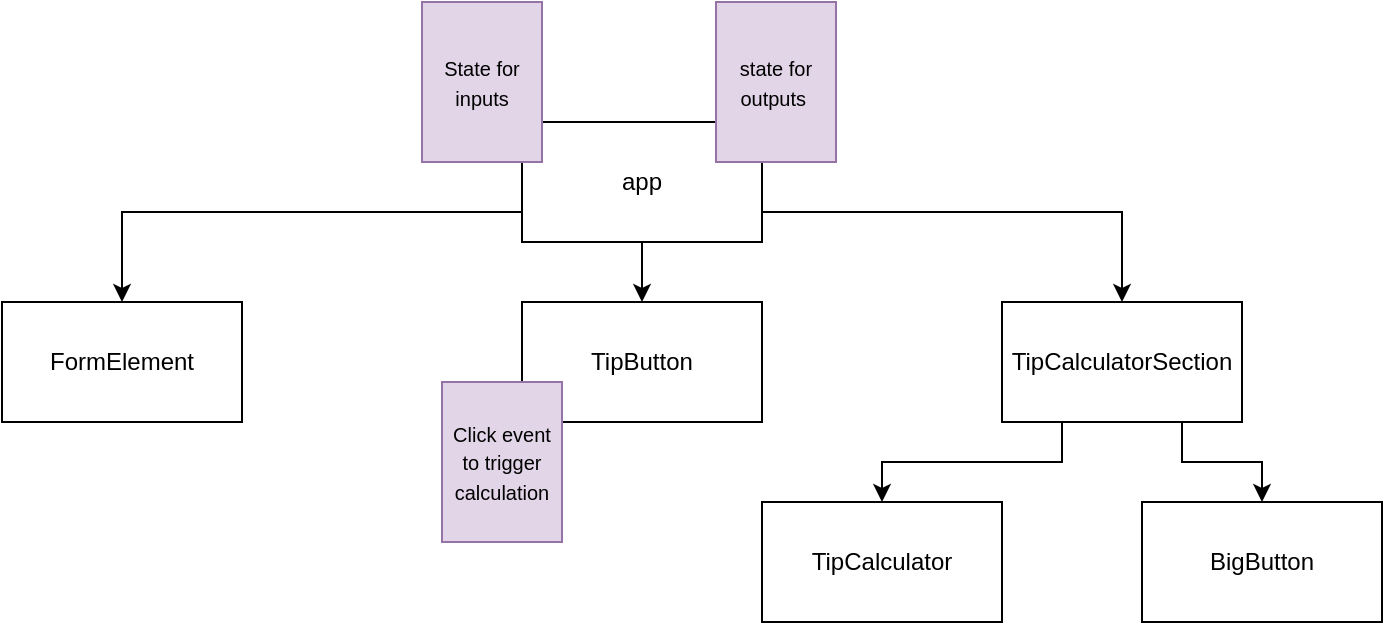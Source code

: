 <mxfile version="24.2.8" type="device">
  <diagram name="Page-1" id="UZokumLvXWKPv0_qn03o">
    <mxGraphModel dx="2048" dy="656" grid="1" gridSize="10" guides="1" tooltips="1" connect="1" arrows="1" fold="1" page="1" pageScale="1" pageWidth="827" pageHeight="1169" math="0" shadow="0">
      <root>
        <mxCell id="0" />
        <mxCell id="1" parent="0" />
        <mxCell id="OwVDjF8n8ooIj7u6XinN-11" style="edgeStyle=orthogonalEdgeStyle;rounded=0;orthogonalLoop=1;jettySize=auto;html=1;exitX=1;exitY=0.75;exitDx=0;exitDy=0;entryX=0.5;entryY=0;entryDx=0;entryDy=0;" edge="1" parent="1" source="OwVDjF8n8ooIj7u6XinN-3" target="OwVDjF8n8ooIj7u6XinN-6">
          <mxGeometry relative="1" as="geometry" />
        </mxCell>
        <mxCell id="OwVDjF8n8ooIj7u6XinN-12" style="edgeStyle=orthogonalEdgeStyle;rounded=0;orthogonalLoop=1;jettySize=auto;html=1;exitX=0.5;exitY=1;exitDx=0;exitDy=0;entryX=0.5;entryY=0;entryDx=0;entryDy=0;" edge="1" parent="1" source="OwVDjF8n8ooIj7u6XinN-3" target="OwVDjF8n8ooIj7u6XinN-7">
          <mxGeometry relative="1" as="geometry" />
        </mxCell>
        <mxCell id="OwVDjF8n8ooIj7u6XinN-3" value="app" style="rounded=0;whiteSpace=wrap;html=1;" vertex="1" parent="1">
          <mxGeometry x="-498" y="100" width="120" height="60" as="geometry" />
        </mxCell>
        <mxCell id="OwVDjF8n8ooIj7u6XinN-16" style="edgeStyle=orthogonalEdgeStyle;rounded=0;orthogonalLoop=1;jettySize=auto;html=1;exitX=0.75;exitY=1;exitDx=0;exitDy=0;entryX=0.5;entryY=0;entryDx=0;entryDy=0;" edge="1" parent="1" source="OwVDjF8n8ooIj7u6XinN-6" target="OwVDjF8n8ooIj7u6XinN-14">
          <mxGeometry relative="1" as="geometry" />
        </mxCell>
        <mxCell id="OwVDjF8n8ooIj7u6XinN-17" style="edgeStyle=orthogonalEdgeStyle;rounded=0;orthogonalLoop=1;jettySize=auto;html=1;exitX=0.25;exitY=1;exitDx=0;exitDy=0;entryX=0.5;entryY=0;entryDx=0;entryDy=0;" edge="1" parent="1" source="OwVDjF8n8ooIj7u6XinN-6" target="OwVDjF8n8ooIj7u6XinN-15">
          <mxGeometry relative="1" as="geometry" />
        </mxCell>
        <mxCell id="OwVDjF8n8ooIj7u6XinN-6" value="TipCalculatorSection" style="rounded=0;whiteSpace=wrap;html=1;" vertex="1" parent="1">
          <mxGeometry x="-258" y="190" width="120" height="60" as="geometry" />
        </mxCell>
        <mxCell id="OwVDjF8n8ooIj7u6XinN-7" value="TipButton" style="rounded=0;whiteSpace=wrap;html=1;" vertex="1" parent="1">
          <mxGeometry x="-498" y="190" width="120" height="60" as="geometry" />
        </mxCell>
        <mxCell id="OwVDjF8n8ooIj7u6XinN-8" value="FormElement" style="rounded=0;whiteSpace=wrap;html=1;" vertex="1" parent="1">
          <mxGeometry x="-758" y="190" width="120" height="60" as="geometry" />
        </mxCell>
        <mxCell id="OwVDjF8n8ooIj7u6XinN-13" style="edgeStyle=orthogonalEdgeStyle;rounded=0;orthogonalLoop=1;jettySize=auto;html=1;exitX=0;exitY=0.75;exitDx=0;exitDy=0;entryX=0.5;entryY=0;entryDx=0;entryDy=0;" edge="1" parent="1" source="OwVDjF8n8ooIj7u6XinN-3" target="OwVDjF8n8ooIj7u6XinN-8">
          <mxGeometry relative="1" as="geometry" />
        </mxCell>
        <mxCell id="OwVDjF8n8ooIj7u6XinN-14" value="BigButton" style="rounded=0;whiteSpace=wrap;html=1;" vertex="1" parent="1">
          <mxGeometry x="-188" y="290" width="120" height="60" as="geometry" />
        </mxCell>
        <mxCell id="OwVDjF8n8ooIj7u6XinN-15" value="TipCalculator" style="rounded=0;whiteSpace=wrap;html=1;" vertex="1" parent="1">
          <mxGeometry x="-378" y="290" width="120" height="60" as="geometry" />
        </mxCell>
        <mxCell id="OwVDjF8n8ooIj7u6XinN-18" value="&lt;font style=&quot;font-size: 10px;&quot;&gt;Click event to trigger calculation&lt;/font&gt;" style="text;html=1;align=center;verticalAlign=middle;whiteSpace=wrap;rounded=0;fillColor=#e1d5e7;strokeColor=#9673a6;" vertex="1" parent="1">
          <mxGeometry x="-538" y="230" width="60" height="80" as="geometry" />
        </mxCell>
        <mxCell id="OwVDjF8n8ooIj7u6XinN-19" value="&lt;font style=&quot;font-size: 10px;&quot;&gt;State for inputs&lt;/font&gt;" style="text;html=1;align=center;verticalAlign=middle;whiteSpace=wrap;rounded=0;fillColor=#e1d5e7;strokeColor=#9673a6;" vertex="1" parent="1">
          <mxGeometry x="-548" y="40" width="60" height="80" as="geometry" />
        </mxCell>
        <mxCell id="OwVDjF8n8ooIj7u6XinN-20" value="&lt;font style=&quot;font-size: 10px;&quot;&gt;state for outputs&amp;nbsp;&lt;/font&gt;" style="text;html=1;align=center;verticalAlign=middle;whiteSpace=wrap;rounded=0;fillColor=#e1d5e7;strokeColor=#9673a6;" vertex="1" parent="1">
          <mxGeometry x="-401" y="40" width="60" height="80" as="geometry" />
        </mxCell>
      </root>
    </mxGraphModel>
  </diagram>
</mxfile>
